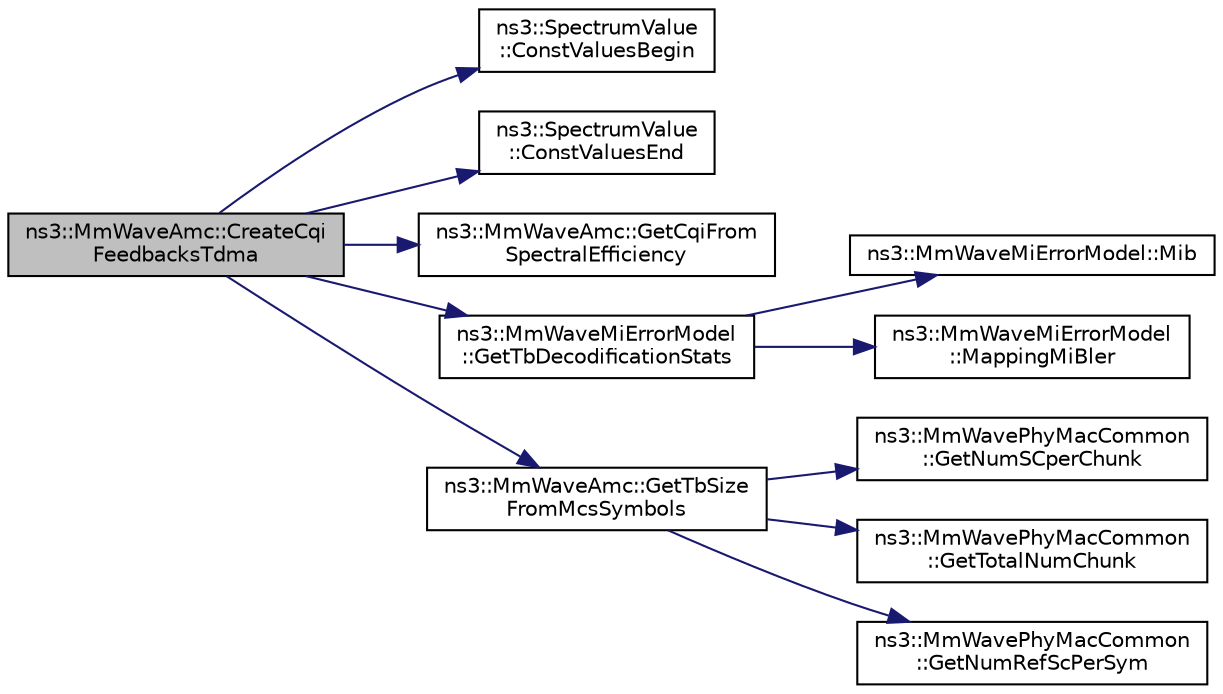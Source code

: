digraph "ns3::MmWaveAmc::CreateCqiFeedbacksTdma"
{
  edge [fontname="Helvetica",fontsize="10",labelfontname="Helvetica",labelfontsize="10"];
  node [fontname="Helvetica",fontsize="10",shape=record];
  rankdir="LR";
  Node1 [label="ns3::MmWaveAmc::CreateCqi\lFeedbacksTdma",height=0.2,width=0.4,color="black", fillcolor="grey75", style="filled", fontcolor="black"];
  Node1 -> Node2 [color="midnightblue",fontsize="10",style="solid"];
  Node2 [label="ns3::SpectrumValue\l::ConstValuesBegin",height=0.2,width=0.4,color="black", fillcolor="white", style="filled",URL="$d5/d6e/classns3_1_1SpectrumValue.html#aad6900431bd0554b3ba9a00691c2393b"];
  Node1 -> Node3 [color="midnightblue",fontsize="10",style="solid"];
  Node3 [label="ns3::SpectrumValue\l::ConstValuesEnd",height=0.2,width=0.4,color="black", fillcolor="white", style="filled",URL="$d5/d6e/classns3_1_1SpectrumValue.html#ab5c2fbde4e06be7c0e4d7a0755c607be"];
  Node1 -> Node4 [color="midnightblue",fontsize="10",style="solid"];
  Node4 [label="ns3::MmWaveAmc::GetCqiFrom\lSpectralEfficiency",height=0.2,width=0.4,color="black", fillcolor="white", style="filled",URL="$db/da8/classns3_1_1MmWaveAmc.html#acbe2e5714d389d77b25d1dfbe433a806"];
  Node1 -> Node5 [color="midnightblue",fontsize="10",style="solid"];
  Node5 [label="ns3::MmWaveMiErrorModel\l::GetTbDecodificationStats",height=0.2,width=0.4,color="black", fillcolor="white", style="filled",URL="$de/d1d/classns3_1_1MmWaveMiErrorModel.html#a82a14ebf85ae03a7815215c3c1a96cc7",tooltip="run the error-model algorithm for the specified TB "];
  Node5 -> Node6 [color="midnightblue",fontsize="10",style="solid"];
  Node6 [label="ns3::MmWaveMiErrorModel::Mib",height=0.2,width=0.4,color="black", fillcolor="white", style="filled",URL="$de/d1d/classns3_1_1MmWaveMiErrorModel.html#aace9efaf2ef6d1dfbbfa3fb49c29a977",tooltip="find the mmib (mean mutual information per bit) for different modulations of the specified TB ..."];
  Node5 -> Node7 [color="midnightblue",fontsize="10",style="solid"];
  Node7 [label="ns3::MmWaveMiErrorModel\l::MappingMiBler",height=0.2,width=0.4,color="black", fillcolor="white", style="filled",URL="$de/d1d/classns3_1_1MmWaveMiErrorModel.html#affc0eda2aaaa9f5a8bbc8f532ae7adfb",tooltip="map the mmib (mean mutual information per bit) for different MCS "];
  Node1 -> Node8 [color="midnightblue",fontsize="10",style="solid"];
  Node8 [label="ns3::MmWaveAmc::GetTbSize\lFromMcsSymbols",height=0.2,width=0.4,color="black", fillcolor="white", style="filled",URL="$db/da8/classns3_1_1MmWaveAmc.html#a7e972b1d61df4f0236301ecb24f13447"];
  Node8 -> Node9 [color="midnightblue",fontsize="10",style="solid"];
  Node9 [label="ns3::MmWavePhyMacCommon\l::GetNumSCperChunk",height=0.2,width=0.4,color="black", fillcolor="white", style="filled",URL="$df/df4/classns3_1_1MmWavePhyMacCommon.html#a724771405a9e4d3e2ee251be4aff8abc"];
  Node8 -> Node10 [color="midnightblue",fontsize="10",style="solid"];
  Node10 [label="ns3::MmWavePhyMacCommon\l::GetTotalNumChunk",height=0.2,width=0.4,color="black", fillcolor="white", style="filled",URL="$df/df4/classns3_1_1MmWavePhyMacCommon.html#a97e82c809a351fea9d5058ac1bb4c3c6"];
  Node8 -> Node11 [color="midnightblue",fontsize="10",style="solid"];
  Node11 [label="ns3::MmWavePhyMacCommon\l::GetNumRefScPerSym",height=0.2,width=0.4,color="black", fillcolor="white", style="filled",URL="$df/df4/classns3_1_1MmWavePhyMacCommon.html#a4255231004e45cc9b3df0ceb791353db"];
}
